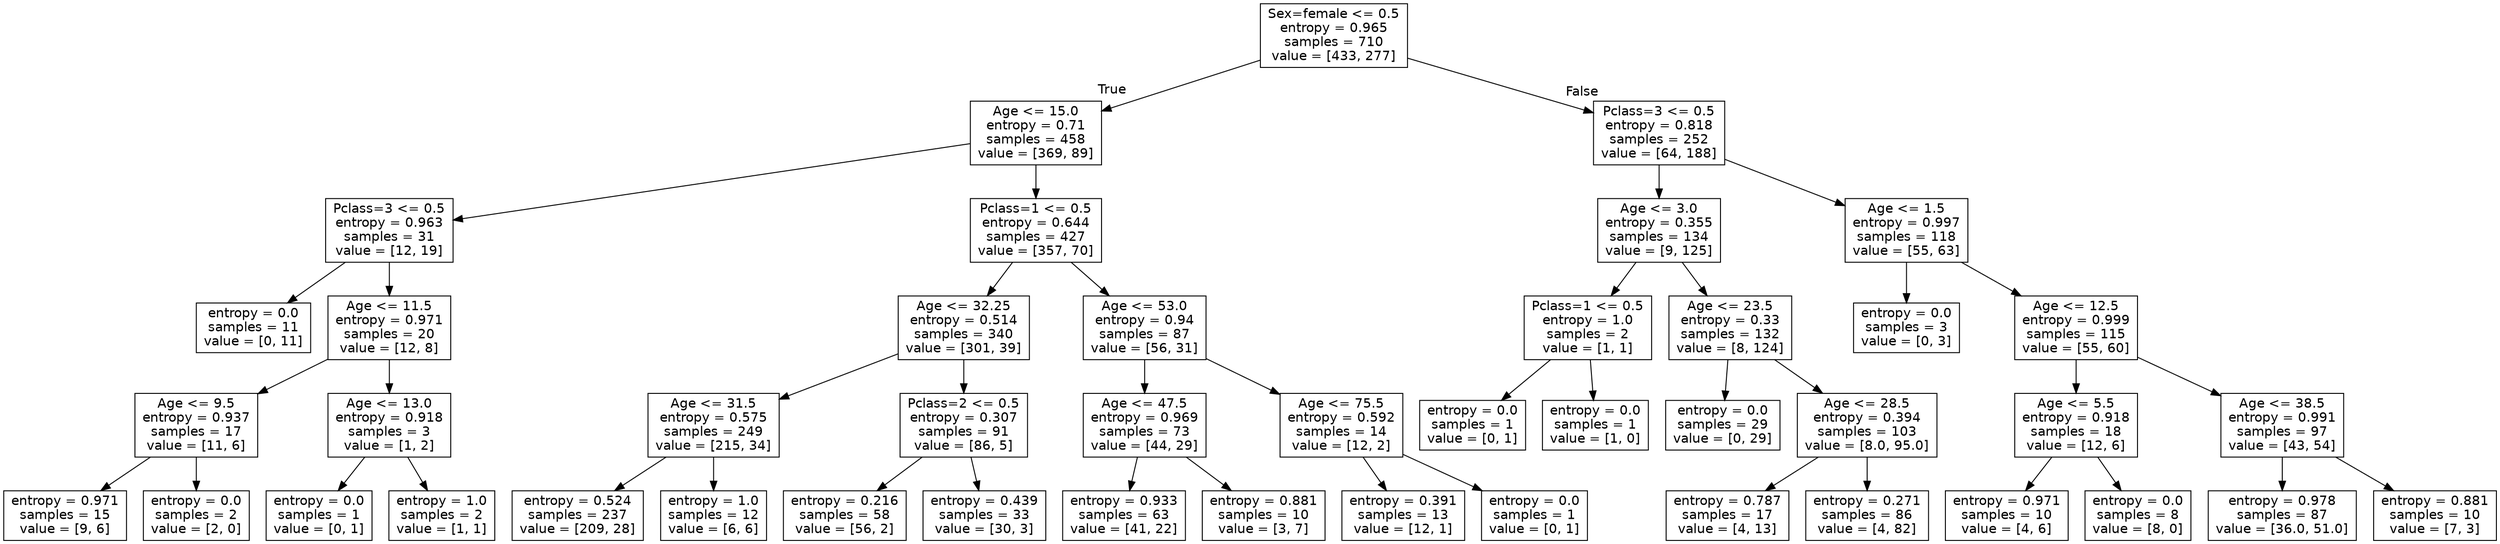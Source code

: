 digraph Tree {
node [shape=box, fontname="helvetica"] ;
edge [fontname="helvetica"] ;
0 [label="Sex=female <= 0.5\nentropy = 0.965\nsamples = 710\nvalue = [433, 277]"] ;
1 [label="Age <= 15.0\nentropy = 0.71\nsamples = 458\nvalue = [369, 89]"] ;
0 -> 1 [labeldistance=2.5, labelangle=45, headlabel="True"] ;
2 [label="Pclass=3 <= 0.5\nentropy = 0.963\nsamples = 31\nvalue = [12, 19]"] ;
1 -> 2 ;
3 [label="entropy = 0.0\nsamples = 11\nvalue = [0, 11]"] ;
2 -> 3 ;
4 [label="Age <= 11.5\nentropy = 0.971\nsamples = 20\nvalue = [12, 8]"] ;
2 -> 4 ;
5 [label="Age <= 9.5\nentropy = 0.937\nsamples = 17\nvalue = [11, 6]"] ;
4 -> 5 ;
6 [label="entropy = 0.971\nsamples = 15\nvalue = [9, 6]"] ;
5 -> 6 ;
7 [label="entropy = 0.0\nsamples = 2\nvalue = [2, 0]"] ;
5 -> 7 ;
8 [label="Age <= 13.0\nentropy = 0.918\nsamples = 3\nvalue = [1, 2]"] ;
4 -> 8 ;
9 [label="entropy = 0.0\nsamples = 1\nvalue = [0, 1]"] ;
8 -> 9 ;
10 [label="entropy = 1.0\nsamples = 2\nvalue = [1, 1]"] ;
8 -> 10 ;
11 [label="Pclass=1 <= 0.5\nentropy = 0.644\nsamples = 427\nvalue = [357, 70]"] ;
1 -> 11 ;
12 [label="Age <= 32.25\nentropy = 0.514\nsamples = 340\nvalue = [301, 39]"] ;
11 -> 12 ;
13 [label="Age <= 31.5\nentropy = 0.575\nsamples = 249\nvalue = [215, 34]"] ;
12 -> 13 ;
14 [label="entropy = 0.524\nsamples = 237\nvalue = [209, 28]"] ;
13 -> 14 ;
15 [label="entropy = 1.0\nsamples = 12\nvalue = [6, 6]"] ;
13 -> 15 ;
16 [label="Pclass=2 <= 0.5\nentropy = 0.307\nsamples = 91\nvalue = [86, 5]"] ;
12 -> 16 ;
17 [label="entropy = 0.216\nsamples = 58\nvalue = [56, 2]"] ;
16 -> 17 ;
18 [label="entropy = 0.439\nsamples = 33\nvalue = [30, 3]"] ;
16 -> 18 ;
19 [label="Age <= 53.0\nentropy = 0.94\nsamples = 87\nvalue = [56, 31]"] ;
11 -> 19 ;
20 [label="Age <= 47.5\nentropy = 0.969\nsamples = 73\nvalue = [44, 29]"] ;
19 -> 20 ;
21 [label="entropy = 0.933\nsamples = 63\nvalue = [41, 22]"] ;
20 -> 21 ;
22 [label="entropy = 0.881\nsamples = 10\nvalue = [3, 7]"] ;
20 -> 22 ;
23 [label="Age <= 75.5\nentropy = 0.592\nsamples = 14\nvalue = [12, 2]"] ;
19 -> 23 ;
24 [label="entropy = 0.391\nsamples = 13\nvalue = [12, 1]"] ;
23 -> 24 ;
25 [label="entropy = 0.0\nsamples = 1\nvalue = [0, 1]"] ;
23 -> 25 ;
26 [label="Pclass=3 <= 0.5\nentropy = 0.818\nsamples = 252\nvalue = [64, 188]"] ;
0 -> 26 [labeldistance=2.5, labelangle=-45, headlabel="False"] ;
27 [label="Age <= 3.0\nentropy = 0.355\nsamples = 134\nvalue = [9, 125]"] ;
26 -> 27 ;
28 [label="Pclass=1 <= 0.5\nentropy = 1.0\nsamples = 2\nvalue = [1, 1]"] ;
27 -> 28 ;
29 [label="entropy = 0.0\nsamples = 1\nvalue = [0, 1]"] ;
28 -> 29 ;
30 [label="entropy = 0.0\nsamples = 1\nvalue = [1, 0]"] ;
28 -> 30 ;
31 [label="Age <= 23.5\nentropy = 0.33\nsamples = 132\nvalue = [8, 124]"] ;
27 -> 31 ;
32 [label="entropy = 0.0\nsamples = 29\nvalue = [0, 29]"] ;
31 -> 32 ;
33 [label="Age <= 28.5\nentropy = 0.394\nsamples = 103\nvalue = [8.0, 95.0]"] ;
31 -> 33 ;
34 [label="entropy = 0.787\nsamples = 17\nvalue = [4, 13]"] ;
33 -> 34 ;
35 [label="entropy = 0.271\nsamples = 86\nvalue = [4, 82]"] ;
33 -> 35 ;
36 [label="Age <= 1.5\nentropy = 0.997\nsamples = 118\nvalue = [55, 63]"] ;
26 -> 36 ;
37 [label="entropy = 0.0\nsamples = 3\nvalue = [0, 3]"] ;
36 -> 37 ;
38 [label="Age <= 12.5\nentropy = 0.999\nsamples = 115\nvalue = [55, 60]"] ;
36 -> 38 ;
39 [label="Age <= 5.5\nentropy = 0.918\nsamples = 18\nvalue = [12, 6]"] ;
38 -> 39 ;
40 [label="entropy = 0.971\nsamples = 10\nvalue = [4, 6]"] ;
39 -> 40 ;
41 [label="entropy = 0.0\nsamples = 8\nvalue = [8, 0]"] ;
39 -> 41 ;
42 [label="Age <= 38.5\nentropy = 0.991\nsamples = 97\nvalue = [43, 54]"] ;
38 -> 42 ;
43 [label="entropy = 0.978\nsamples = 87\nvalue = [36.0, 51.0]"] ;
42 -> 43 ;
44 [label="entropy = 0.881\nsamples = 10\nvalue = [7, 3]"] ;
42 -> 44 ;
}
